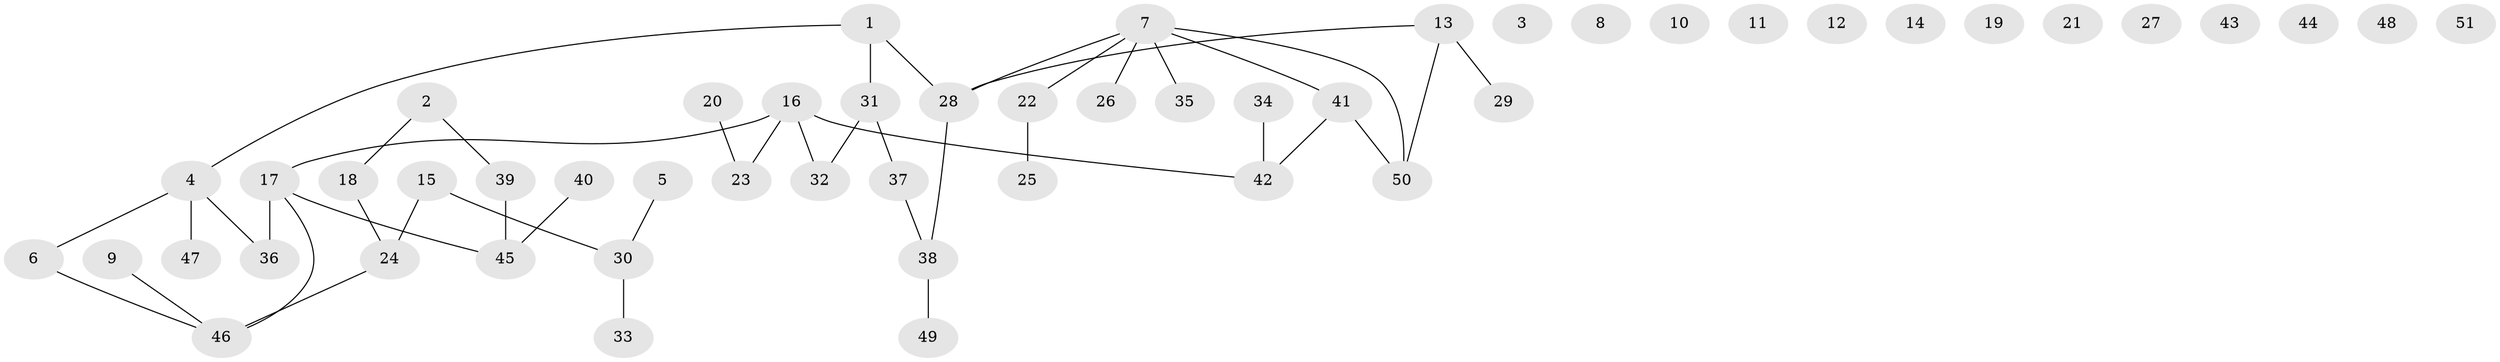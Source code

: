 // Generated by graph-tools (version 1.1) at 2025/25/03/09/25 03:25:24]
// undirected, 51 vertices, 44 edges
graph export_dot {
graph [start="1"]
  node [color=gray90,style=filled];
  1;
  2;
  3;
  4;
  5;
  6;
  7;
  8;
  9;
  10;
  11;
  12;
  13;
  14;
  15;
  16;
  17;
  18;
  19;
  20;
  21;
  22;
  23;
  24;
  25;
  26;
  27;
  28;
  29;
  30;
  31;
  32;
  33;
  34;
  35;
  36;
  37;
  38;
  39;
  40;
  41;
  42;
  43;
  44;
  45;
  46;
  47;
  48;
  49;
  50;
  51;
  1 -- 4;
  1 -- 28;
  1 -- 31;
  2 -- 18;
  2 -- 39;
  4 -- 6;
  4 -- 36;
  4 -- 47;
  5 -- 30;
  6 -- 46;
  7 -- 22;
  7 -- 26;
  7 -- 28;
  7 -- 35;
  7 -- 41;
  7 -- 50;
  9 -- 46;
  13 -- 28;
  13 -- 29;
  13 -- 50;
  15 -- 24;
  15 -- 30;
  16 -- 17;
  16 -- 23;
  16 -- 32;
  16 -- 42;
  17 -- 36;
  17 -- 45;
  17 -- 46;
  18 -- 24;
  20 -- 23;
  22 -- 25;
  24 -- 46;
  28 -- 38;
  30 -- 33;
  31 -- 32;
  31 -- 37;
  34 -- 42;
  37 -- 38;
  38 -- 49;
  39 -- 45;
  40 -- 45;
  41 -- 42;
  41 -- 50;
}

